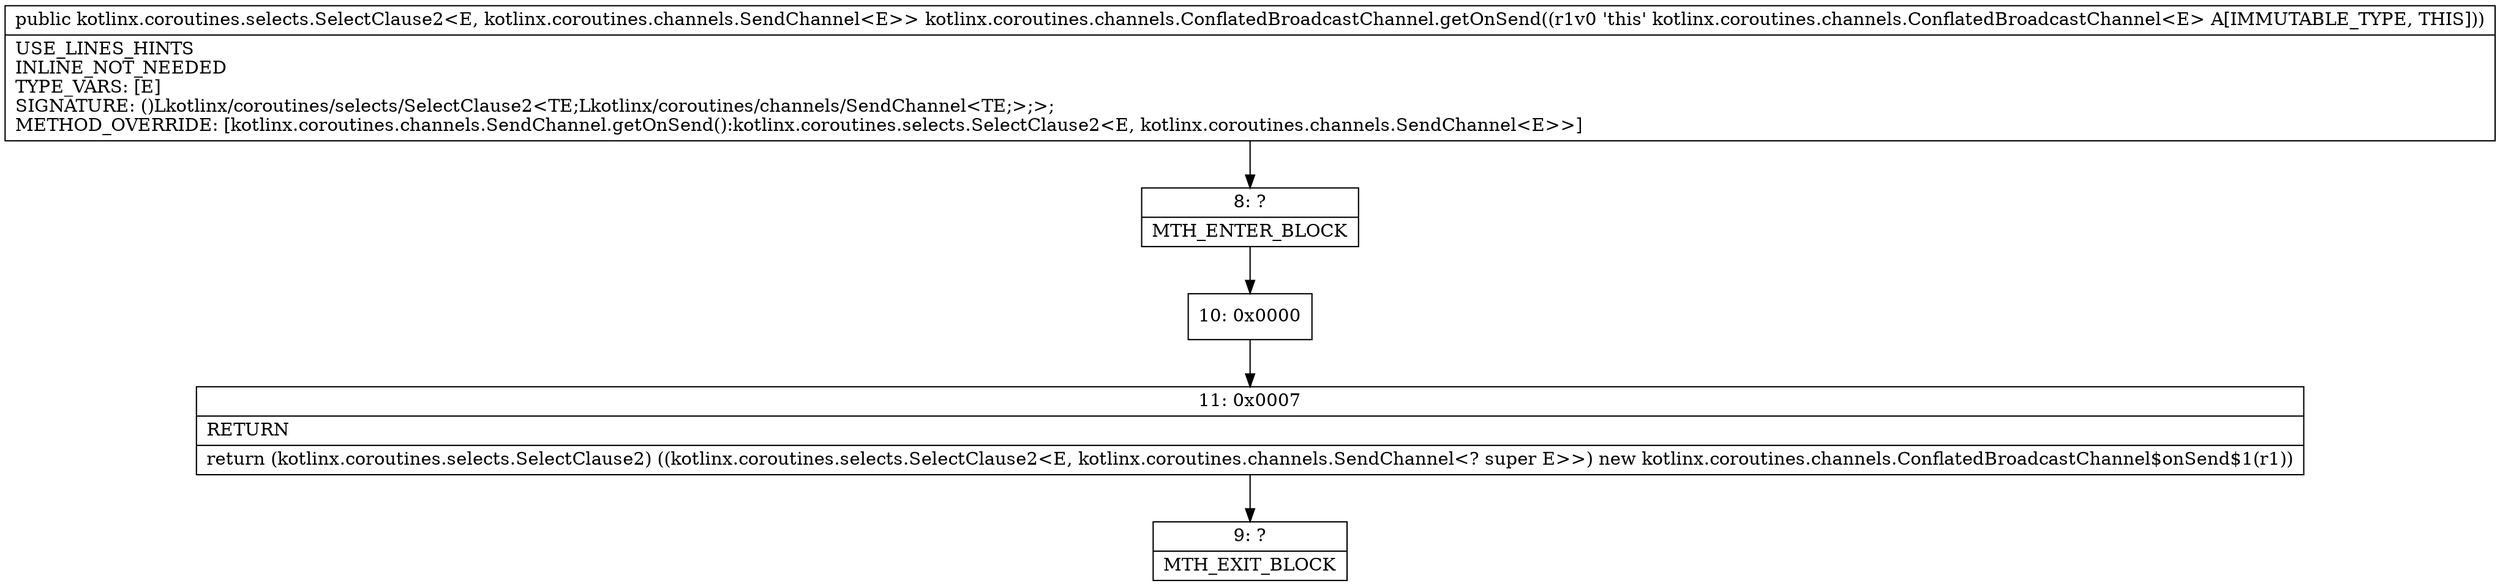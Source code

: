 digraph "CFG forkotlinx.coroutines.channels.ConflatedBroadcastChannel.getOnSend()Lkotlinx\/coroutines\/selects\/SelectClause2;" {
Node_8 [shape=record,label="{8\:\ ?|MTH_ENTER_BLOCK\l}"];
Node_10 [shape=record,label="{10\:\ 0x0000}"];
Node_11 [shape=record,label="{11\:\ 0x0007|RETURN\l|return (kotlinx.coroutines.selects.SelectClause2) ((kotlinx.coroutines.selects.SelectClause2\<E, kotlinx.coroutines.channels.SendChannel\<? super E\>\>) new kotlinx.coroutines.channels.ConflatedBroadcastChannel$onSend$1(r1))\l}"];
Node_9 [shape=record,label="{9\:\ ?|MTH_EXIT_BLOCK\l}"];
MethodNode[shape=record,label="{public kotlinx.coroutines.selects.SelectClause2\<E, kotlinx.coroutines.channels.SendChannel\<E\>\> kotlinx.coroutines.channels.ConflatedBroadcastChannel.getOnSend((r1v0 'this' kotlinx.coroutines.channels.ConflatedBroadcastChannel\<E\> A[IMMUTABLE_TYPE, THIS]))  | USE_LINES_HINTS\lINLINE_NOT_NEEDED\lTYPE_VARS: [E]\lSIGNATURE: ()Lkotlinx\/coroutines\/selects\/SelectClause2\<TE;Lkotlinx\/coroutines\/channels\/SendChannel\<TE;\>;\>;\lMETHOD_OVERRIDE: [kotlinx.coroutines.channels.SendChannel.getOnSend():kotlinx.coroutines.selects.SelectClause2\<E, kotlinx.coroutines.channels.SendChannel\<E\>\>]\l}"];
MethodNode -> Node_8;Node_8 -> Node_10;
Node_10 -> Node_11;
Node_11 -> Node_9;
}

